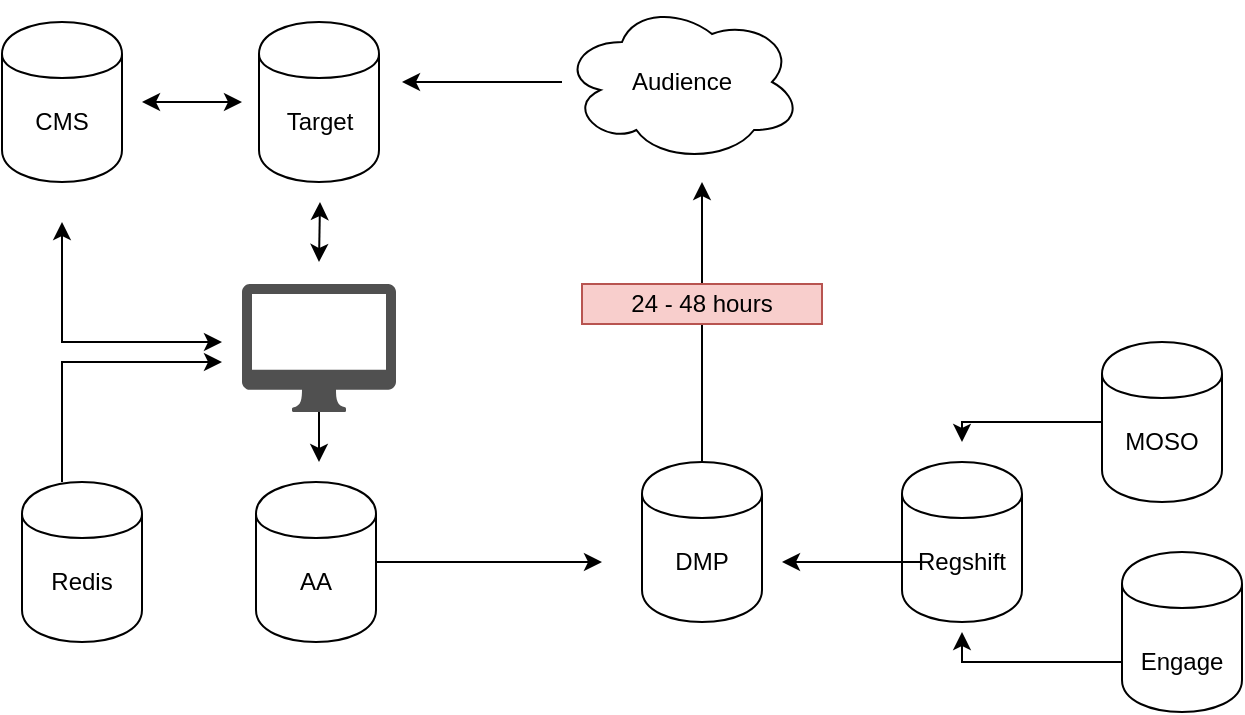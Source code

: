 <mxfile version="10.6.0" type="github"><diagram id="ocni2lGyOIuB00ibOlr7" name="Page-1"><mxGraphModel dx="758" dy="465" grid="1" gridSize="10" guides="1" tooltips="1" connect="1" arrows="1" fold="1" page="1" pageScale="1" pageWidth="850" pageHeight="1100" math="0" shadow="0"><root><mxCell id="0"/><mxCell id="1" parent="0"/><mxCell id="Gq9LfpsUB-wYRABGlH9E-39" style="edgeStyle=orthogonalEdgeStyle;rounded=0;orthogonalLoop=1;jettySize=auto;html=1;startArrow=none;startFill=0;strokeColor=#000000;" edge="1" parent="1" source="Gq9LfpsUB-wYRABGlH9E-4"><mxGeometry relative="1" as="geometry"><mxPoint x="430" y="380" as="targetPoint"/></mxGeometry></mxCell><mxCell id="Gq9LfpsUB-wYRABGlH9E-4" value="" style="shape=cylinder;whiteSpace=wrap;html=1;boundedLbl=1;backgroundOutline=1;" vertex="1" parent="1"><mxGeometry x="257" y="340" width="60" height="80" as="geometry"/></mxCell><mxCell id="Gq9LfpsUB-wYRABGlH9E-37" style="edgeStyle=orthogonalEdgeStyle;rounded=0;orthogonalLoop=1;jettySize=auto;html=1;startArrow=none;startFill=0;strokeColor=#000000;" edge="1" parent="1" source="Gq9LfpsUB-wYRABGlH9E-8"><mxGeometry relative="1" as="geometry"><mxPoint x="288.5" y="330" as="targetPoint"/></mxGeometry></mxCell><mxCell id="Gq9LfpsUB-wYRABGlH9E-8" value="" style="shadow=0;dashed=0;html=1;strokeColor=none;fillColor=#505050;labelPosition=center;verticalLabelPosition=bottom;verticalAlign=top;outlineConnect=0;align=center;shape=mxgraph.office.devices.mac_client;" vertex="1" parent="1"><mxGeometry x="250" y="241" width="77" height="64" as="geometry"/></mxCell><mxCell id="Gq9LfpsUB-wYRABGlH9E-17" value="" style="group" vertex="1" connectable="0" parent="1"><mxGeometry x="450" y="330" width="60" height="80" as="geometry"/></mxCell><mxCell id="Gq9LfpsUB-wYRABGlH9E-6" value="" style="shape=cylinder;whiteSpace=wrap;html=1;boundedLbl=1;backgroundOutline=1;" vertex="1" parent="Gq9LfpsUB-wYRABGlH9E-17"><mxGeometry width="60" height="80" as="geometry"/></mxCell><mxCell id="Gq9LfpsUB-wYRABGlH9E-16" value="DMP" style="text;html=1;strokeColor=none;fillColor=none;align=center;verticalAlign=middle;whiteSpace=wrap;rounded=0;" vertex="1" parent="Gq9LfpsUB-wYRABGlH9E-17"><mxGeometry x="10" y="40" width="40" height="20" as="geometry"/></mxCell><mxCell id="Gq9LfpsUB-wYRABGlH9E-18" value="" style="group" vertex="1" connectable="0" parent="1"><mxGeometry x="680" y="270" width="60" height="80" as="geometry"/></mxCell><mxCell id="Gq9LfpsUB-wYRABGlH9E-5" value="" style="shape=cylinder;whiteSpace=wrap;html=1;boundedLbl=1;backgroundOutline=1;" vertex="1" parent="Gq9LfpsUB-wYRABGlH9E-18"><mxGeometry width="60" height="80" as="geometry"/></mxCell><mxCell id="Gq9LfpsUB-wYRABGlH9E-12" value="MOSO" style="text;html=1;strokeColor=none;fillColor=none;align=center;verticalAlign=middle;whiteSpace=wrap;rounded=0;" vertex="1" parent="Gq9LfpsUB-wYRABGlH9E-18"><mxGeometry x="10" y="40" width="40" height="20" as="geometry"/></mxCell><mxCell id="Gq9LfpsUB-wYRABGlH9E-20" value="" style="group" vertex="1" connectable="0" parent="1"><mxGeometry x="690" y="375" width="60" height="80" as="geometry"/></mxCell><mxCell id="Gq9LfpsUB-wYRABGlH9E-7" value="" style="shape=cylinder;whiteSpace=wrap;html=1;boundedLbl=1;backgroundOutline=1;" vertex="1" parent="Gq9LfpsUB-wYRABGlH9E-20"><mxGeometry width="60" height="80" as="geometry"/></mxCell><mxCell id="Gq9LfpsUB-wYRABGlH9E-13" value="Engage" style="text;html=1;strokeColor=none;fillColor=none;align=center;verticalAlign=middle;whiteSpace=wrap;rounded=0;" vertex="1" parent="Gq9LfpsUB-wYRABGlH9E-20"><mxGeometry x="10" y="45" width="40" height="20" as="geometry"/></mxCell><mxCell id="Gq9LfpsUB-wYRABGlH9E-22" value="" style="group" vertex="1" connectable="0" parent="1"><mxGeometry x="410" y="100" width="120" height="80" as="geometry"/></mxCell><mxCell id="Gq9LfpsUB-wYRABGlH9E-2" value="" style="ellipse;shape=cloud;whiteSpace=wrap;html=1;" vertex="1" parent="Gq9LfpsUB-wYRABGlH9E-22"><mxGeometry width="120" height="80" as="geometry"/></mxCell><mxCell id="Gq9LfpsUB-wYRABGlH9E-9" value="Audience" style="text;html=1;strokeColor=none;fillColor=none;align=center;verticalAlign=middle;whiteSpace=wrap;rounded=0;" vertex="1" parent="Gq9LfpsUB-wYRABGlH9E-22"><mxGeometry x="40" y="30" width="40" height="20" as="geometry"/></mxCell><mxCell id="Gq9LfpsUB-wYRABGlH9E-23" value="" style="group" vertex="1" connectable="0" parent="1"><mxGeometry x="258.5" y="110" width="60" height="80" as="geometry"/></mxCell><mxCell id="Gq9LfpsUB-wYRABGlH9E-1" value="" style="shape=cylinder;whiteSpace=wrap;html=1;boundedLbl=1;backgroundOutline=1;" vertex="1" parent="Gq9LfpsUB-wYRABGlH9E-23"><mxGeometry width="60" height="80" as="geometry"/></mxCell><mxCell id="Gq9LfpsUB-wYRABGlH9E-11" value="Target" style="text;html=1;strokeColor=none;fillColor=none;align=center;verticalAlign=middle;whiteSpace=wrap;rounded=0;" vertex="1" parent="Gq9LfpsUB-wYRABGlH9E-23"><mxGeometry x="10" y="40" width="40" height="20" as="geometry"/></mxCell><mxCell id="Gq9LfpsUB-wYRABGlH9E-26" value="" style="group" vertex="1" connectable="0" parent="1"><mxGeometry x="580" y="330" width="60" height="80" as="geometry"/></mxCell><mxCell id="Gq9LfpsUB-wYRABGlH9E-27" value="" style="shape=cylinder;whiteSpace=wrap;html=1;boundedLbl=1;backgroundOutline=1;" vertex="1" parent="Gq9LfpsUB-wYRABGlH9E-26"><mxGeometry width="60" height="80" as="geometry"/></mxCell><mxCell id="Gq9LfpsUB-wYRABGlH9E-28" value="Regshift" style="text;html=1;strokeColor=none;fillColor=none;align=center;verticalAlign=middle;whiteSpace=wrap;rounded=0;" vertex="1" parent="Gq9LfpsUB-wYRABGlH9E-26"><mxGeometry x="10" y="40" width="40" height="20" as="geometry"/></mxCell><mxCell id="Gq9LfpsUB-wYRABGlH9E-29" value="AA" style="text;html=1;strokeColor=none;fillColor=none;align=center;verticalAlign=middle;whiteSpace=wrap;rounded=0;" vertex="1" parent="1"><mxGeometry x="267" y="380" width="40" height="20" as="geometry"/></mxCell><mxCell id="Gq9LfpsUB-wYRABGlH9E-30" style="edgeStyle=orthogonalEdgeStyle;rounded=0;orthogonalLoop=1;jettySize=auto;html=1;" edge="1" parent="1" source="Gq9LfpsUB-wYRABGlH9E-6"><mxGeometry relative="1" as="geometry"><mxPoint x="480" y="190" as="targetPoint"/></mxGeometry></mxCell><mxCell id="Gq9LfpsUB-wYRABGlH9E-32" style="edgeStyle=orthogonalEdgeStyle;rounded=0;orthogonalLoop=1;jettySize=auto;html=1;" edge="1" parent="1" source="Gq9LfpsUB-wYRABGlH9E-5"><mxGeometry relative="1" as="geometry"><mxPoint x="610" y="320" as="targetPoint"/><Array as="points"><mxPoint x="610" y="310"/><mxPoint x="610" y="320"/></Array></mxGeometry></mxCell><mxCell id="Gq9LfpsUB-wYRABGlH9E-33" style="edgeStyle=orthogonalEdgeStyle;rounded=0;orthogonalLoop=1;jettySize=auto;html=1;" edge="1" parent="1" source="Gq9LfpsUB-wYRABGlH9E-7"><mxGeometry relative="1" as="geometry"><mxPoint x="610" y="415" as="targetPoint"/><Array as="points"><mxPoint x="610" y="430"/></Array></mxGeometry></mxCell><mxCell id="Gq9LfpsUB-wYRABGlH9E-34" style="edgeStyle=orthogonalEdgeStyle;rounded=0;orthogonalLoop=1;jettySize=auto;html=1;" edge="1" parent="1" source="Gq9LfpsUB-wYRABGlH9E-28"><mxGeometry relative="1" as="geometry"><mxPoint x="520" y="380" as="targetPoint"/></mxGeometry></mxCell><mxCell id="Gq9LfpsUB-wYRABGlH9E-35" style="edgeStyle=orthogonalEdgeStyle;rounded=0;orthogonalLoop=1;jettySize=auto;html=1;" edge="1" parent="1" source="Gq9LfpsUB-wYRABGlH9E-2"><mxGeometry relative="1" as="geometry"><mxPoint x="330" y="140" as="targetPoint"/></mxGeometry></mxCell><mxCell id="Gq9LfpsUB-wYRABGlH9E-36" style="edgeStyle=orthogonalEdgeStyle;rounded=0;orthogonalLoop=1;jettySize=auto;html=1;strokeColor=#000000;startArrow=classic;startFill=1;" edge="1" parent="1"><mxGeometry relative="1" as="geometry"><mxPoint x="288.5" y="230" as="targetPoint"/><mxPoint x="289" y="200" as="sourcePoint"/></mxGeometry></mxCell><mxCell id="Gq9LfpsUB-wYRABGlH9E-42" style="edgeStyle=orthogonalEdgeStyle;rounded=0;orthogonalLoop=1;jettySize=auto;html=1;startArrow=classic;startFill=1;strokeColor=#000000;" edge="1" parent="1"><mxGeometry relative="1" as="geometry"><mxPoint x="250" y="150" as="targetPoint"/><mxPoint x="200" y="150" as="sourcePoint"/></mxGeometry></mxCell><mxCell id="Gq9LfpsUB-wYRABGlH9E-43" value="" style="group" vertex="1" connectable="0" parent="1"><mxGeometry x="130" y="110" width="60" height="80" as="geometry"/></mxCell><mxCell id="Gq9LfpsUB-wYRABGlH9E-25" value="" style="group" vertex="1" connectable="0" parent="Gq9LfpsUB-wYRABGlH9E-43"><mxGeometry width="60" height="80" as="geometry"/></mxCell><mxCell id="Gq9LfpsUB-wYRABGlH9E-3" value="" style="shape=cylinder;whiteSpace=wrap;html=1;boundedLbl=1;backgroundOutline=1;" vertex="1" parent="Gq9LfpsUB-wYRABGlH9E-25"><mxGeometry width="60" height="80" as="geometry"/></mxCell><mxCell id="Gq9LfpsUB-wYRABGlH9E-24" value="CMS" style="text;html=1;strokeColor=none;fillColor=none;align=center;verticalAlign=middle;whiteSpace=wrap;rounded=0;" vertex="1" parent="Gq9LfpsUB-wYRABGlH9E-25"><mxGeometry x="10" y="40" width="40" height="20" as="geometry"/></mxCell><mxCell id="Gq9LfpsUB-wYRABGlH9E-44" style="edgeStyle=orthogonalEdgeStyle;rounded=0;orthogonalLoop=1;jettySize=auto;html=1;startArrow=classic;startFill=1;strokeColor=#000000;" edge="1" parent="1"><mxGeometry relative="1" as="geometry"><mxPoint x="240" y="270" as="targetPoint"/><mxPoint x="160" y="210" as="sourcePoint"/><Array as="points"><mxPoint x="160" y="270"/><mxPoint x="240" y="270"/></Array></mxGeometry></mxCell><mxCell id="Gq9LfpsUB-wYRABGlH9E-45" value="" style="group" vertex="1" connectable="0" parent="1"><mxGeometry x="140" y="340" width="60" height="80" as="geometry"/></mxCell><mxCell id="Gq9LfpsUB-wYRABGlH9E-46" value="" style="group" vertex="1" connectable="0" parent="Gq9LfpsUB-wYRABGlH9E-45"><mxGeometry width="60" height="80" as="geometry"/></mxCell><mxCell id="Gq9LfpsUB-wYRABGlH9E-47" value="" style="shape=cylinder;whiteSpace=wrap;html=1;boundedLbl=1;backgroundOutline=1;" vertex="1" parent="Gq9LfpsUB-wYRABGlH9E-46"><mxGeometry width="60" height="80" as="geometry"/></mxCell><mxCell id="Gq9LfpsUB-wYRABGlH9E-48" value="Redis" style="text;html=1;strokeColor=none;fillColor=none;align=center;verticalAlign=middle;whiteSpace=wrap;rounded=0;" vertex="1" parent="Gq9LfpsUB-wYRABGlH9E-46"><mxGeometry x="10" y="40" width="40" height="20" as="geometry"/></mxCell><mxCell id="Gq9LfpsUB-wYRABGlH9E-49" style="edgeStyle=orthogonalEdgeStyle;rounded=0;orthogonalLoop=1;jettySize=auto;html=1;startArrow=none;startFill=0;strokeColor=#000000;" edge="1" parent="1" source="Gq9LfpsUB-wYRABGlH9E-47"><mxGeometry relative="1" as="geometry"><mxPoint x="240" y="280" as="targetPoint"/><Array as="points"><mxPoint x="160" y="280"/></Array></mxGeometry></mxCell><mxCell id="Gq9LfpsUB-wYRABGlH9E-50" value="24 - 48 hours" style="text;html=1;align=center;verticalAlign=middle;whiteSpace=wrap;rounded=0;fillColor=#f8cecc;strokeColor=#b85450;" vertex="1" parent="1"><mxGeometry x="420" y="241" width="120" height="20" as="geometry"/></mxCell></root></mxGraphModel></diagram></mxfile>